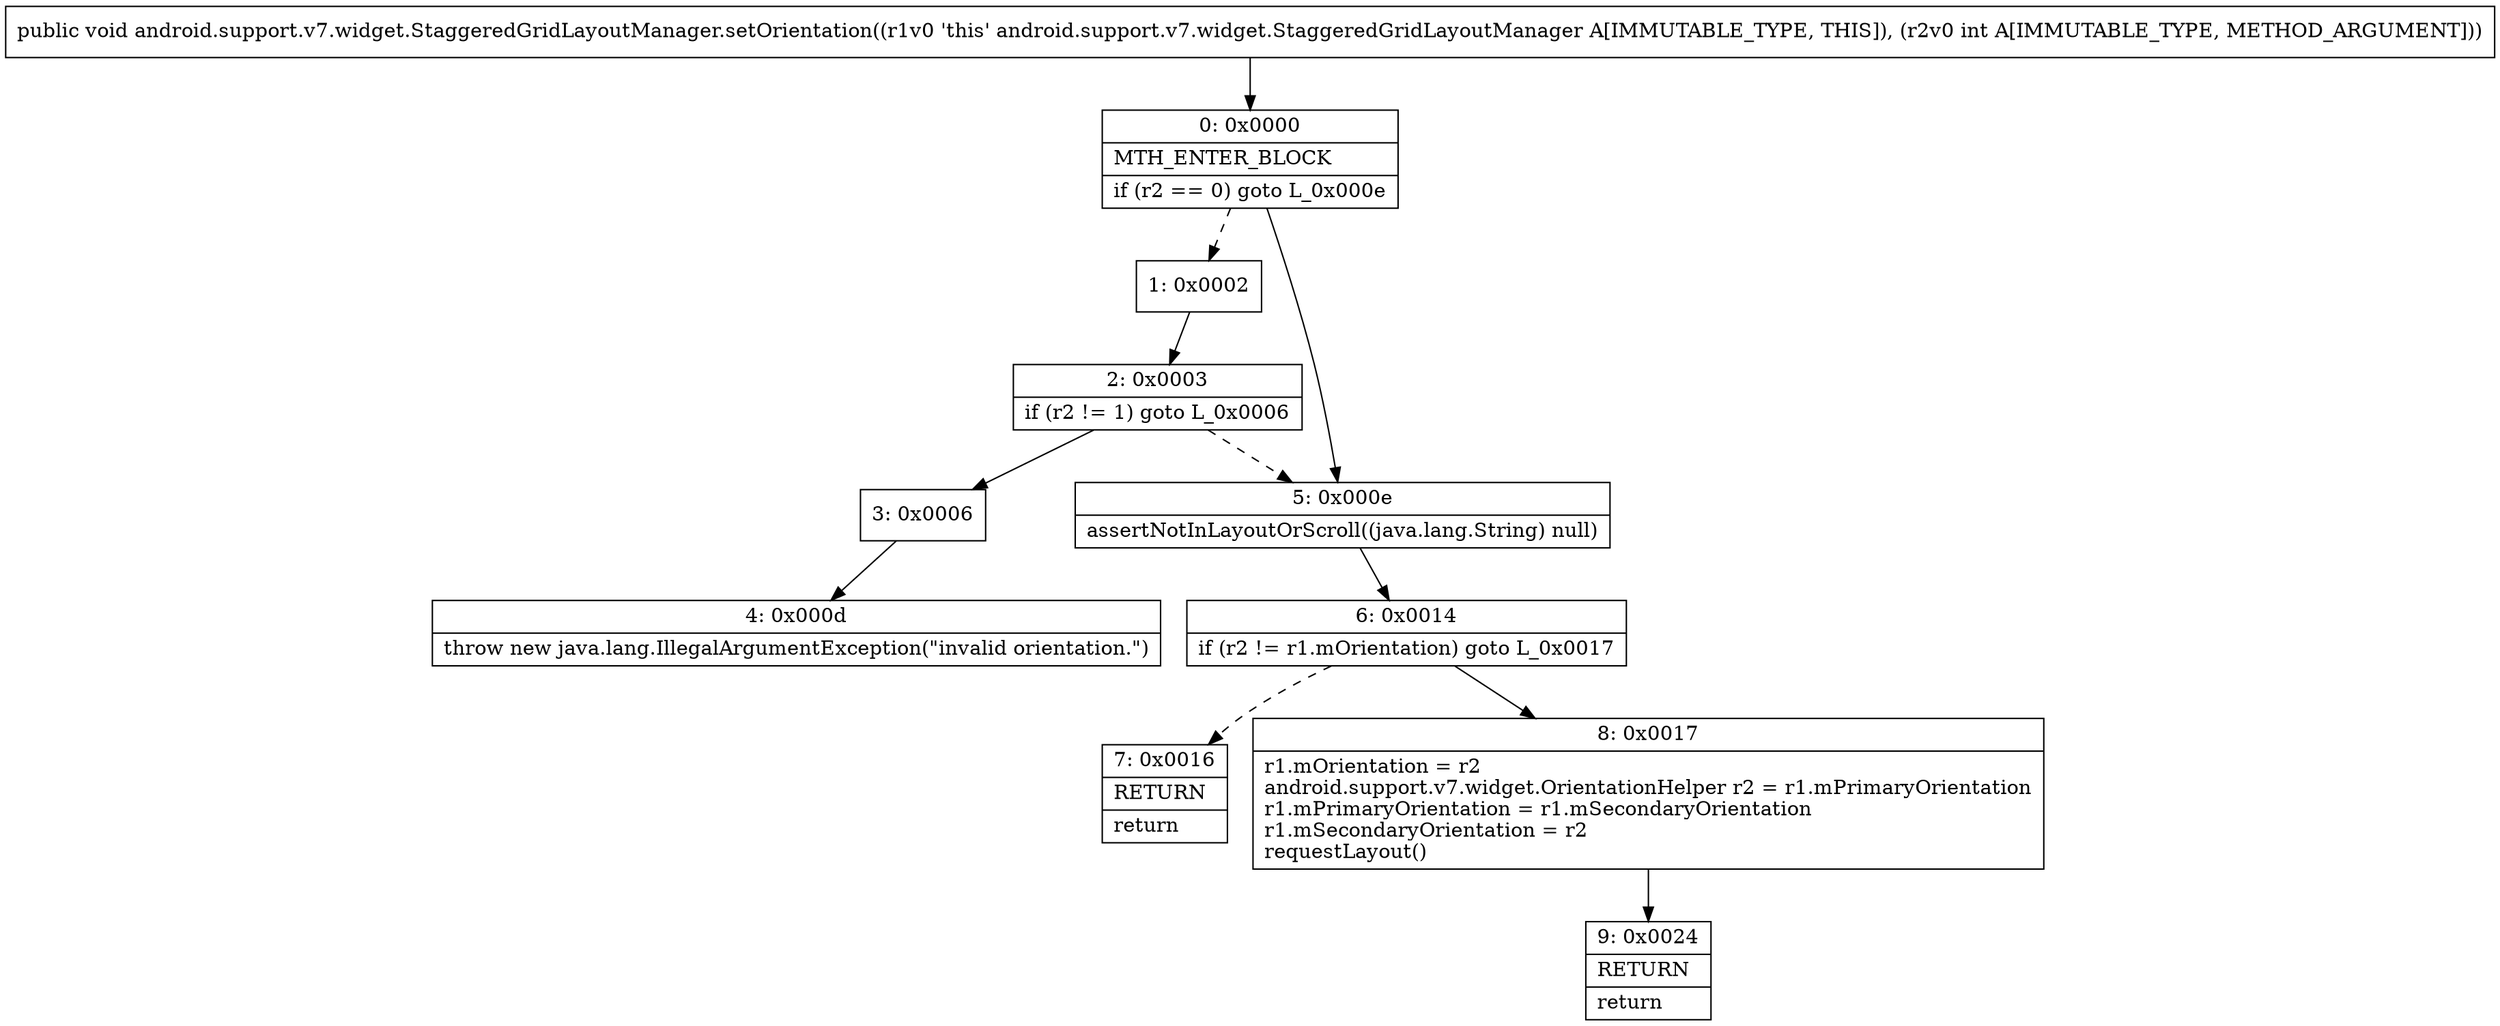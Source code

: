 digraph "CFG forandroid.support.v7.widget.StaggeredGridLayoutManager.setOrientation(I)V" {
Node_0 [shape=record,label="{0\:\ 0x0000|MTH_ENTER_BLOCK\l|if (r2 == 0) goto L_0x000e\l}"];
Node_1 [shape=record,label="{1\:\ 0x0002}"];
Node_2 [shape=record,label="{2\:\ 0x0003|if (r2 != 1) goto L_0x0006\l}"];
Node_3 [shape=record,label="{3\:\ 0x0006}"];
Node_4 [shape=record,label="{4\:\ 0x000d|throw new java.lang.IllegalArgumentException(\"invalid orientation.\")\l}"];
Node_5 [shape=record,label="{5\:\ 0x000e|assertNotInLayoutOrScroll((java.lang.String) null)\l}"];
Node_6 [shape=record,label="{6\:\ 0x0014|if (r2 != r1.mOrientation) goto L_0x0017\l}"];
Node_7 [shape=record,label="{7\:\ 0x0016|RETURN\l|return\l}"];
Node_8 [shape=record,label="{8\:\ 0x0017|r1.mOrientation = r2\landroid.support.v7.widget.OrientationHelper r2 = r1.mPrimaryOrientation\lr1.mPrimaryOrientation = r1.mSecondaryOrientation\lr1.mSecondaryOrientation = r2\lrequestLayout()\l}"];
Node_9 [shape=record,label="{9\:\ 0x0024|RETURN\l|return\l}"];
MethodNode[shape=record,label="{public void android.support.v7.widget.StaggeredGridLayoutManager.setOrientation((r1v0 'this' android.support.v7.widget.StaggeredGridLayoutManager A[IMMUTABLE_TYPE, THIS]), (r2v0 int A[IMMUTABLE_TYPE, METHOD_ARGUMENT])) }"];
MethodNode -> Node_0;
Node_0 -> Node_1[style=dashed];
Node_0 -> Node_5;
Node_1 -> Node_2;
Node_2 -> Node_3;
Node_2 -> Node_5[style=dashed];
Node_3 -> Node_4;
Node_5 -> Node_6;
Node_6 -> Node_7[style=dashed];
Node_6 -> Node_8;
Node_8 -> Node_9;
}

